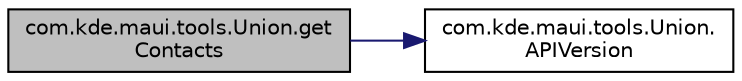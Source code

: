 digraph "com.kde.maui.tools.Union.getContacts"
{
 // INTERACTIVE_SVG=YES
 // LATEX_PDF_SIZE
  edge [fontname="Helvetica",fontsize="10",labelfontname="Helvetica",labelfontsize="10"];
  node [fontname="Helvetica",fontsize="10",shape=record];
  rankdir="LR";
  Node11 [label="com.kde.maui.tools.Union.get\lContacts",height=0.2,width=0.4,color="black", fillcolor="grey75", style="filled", fontcolor="black",tooltip=" "];
  Node11 -> Node12 [color="midnightblue",fontsize="10",style="solid",fontname="Helvetica"];
  Node12 [label="com.kde.maui.tools.Union.\lAPIVersion",height=0.2,width=0.4,color="black", fillcolor="white", style="filled",URL="$classcom_1_1kde_1_1maui_1_1tools_1_1_union.html#ac5b298981aee969a1710be85f4706069",tooltip=" "];
}
